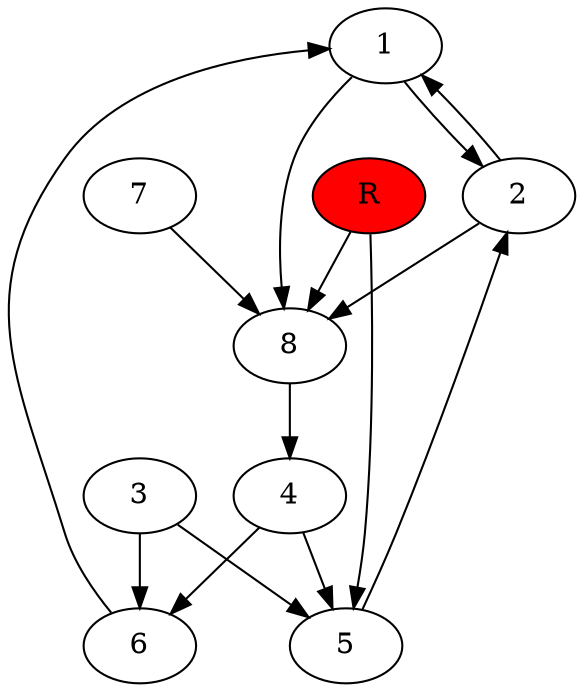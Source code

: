 digraph prb30171 {
	1
	2
	3
	4
	5
	6
	7
	8
	R [fillcolor="#ff0000" style=filled]
	1 -> 2
	1 -> 8
	2 -> 1
	2 -> 8
	3 -> 5
	3 -> 6
	4 -> 5
	4 -> 6
	5 -> 2
	6 -> 1
	7 -> 8
	8 -> 4
	R -> 5
	R -> 8
}
